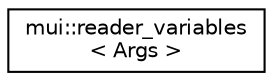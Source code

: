 digraph "Graphical Class Hierarchy"
{
 // LATEX_PDF_SIZE
  edge [fontname="Helvetica",fontsize="10",labelfontname="Helvetica",labelfontsize="10"];
  node [fontname="Helvetica",fontsize="10",shape=record];
  rankdir="LR";
  Node0 [label="mui::reader_variables\l\< Args \>",height=0.2,width=0.4,color="black", fillcolor="white", style="filled",URL="$structmui_1_1reader__variables.html",tooltip=" "];
}
